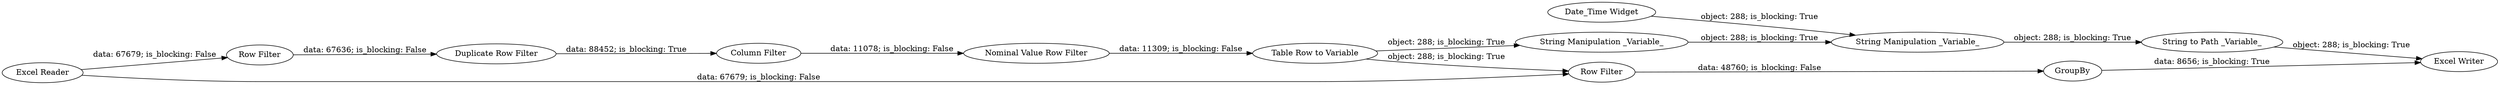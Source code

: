 digraph {
	"-8597104699342387944_12" [label="String to Path _Variable_"]
	"-8597104699342387944_7" [label="Row Filter"]
	"-8597104699342387944_6" [label="Table Row to Variable"]
	"-8597104699342387944_4" [label="Column Filter"]
	"-8597104699342387944_1" [label="Excel Reader"]
	"-8597104699342387944_10" [label="Date_Time Widget"]
	"-8597104699342387944_13" [label="Excel Writer"]
	"-8597104699342387944_3" [label="Duplicate Row Filter"]
	"-8597104699342387944_9" [label="String Manipulation _Variable_"]
	"-8597104699342387944_5" [label="Nominal Value Row Filter"]
	"-8597104699342387944_8" [label=GroupBy]
	"-8597104699342387944_11" [label="String Manipulation _Variable_"]
	"-8597104699342387944_2" [label="Row Filter"]
	"-8597104699342387944_10" -> "-8597104699342387944_11" [label="object: 288; is_blocking: True"]
	"-8597104699342387944_11" -> "-8597104699342387944_12" [label="object: 288; is_blocking: True"]
	"-8597104699342387944_6" -> "-8597104699342387944_7" [label="object: 288; is_blocking: True"]
	"-8597104699342387944_4" -> "-8597104699342387944_5" [label="data: 11078; is_blocking: False"]
	"-8597104699342387944_1" -> "-8597104699342387944_2" [label="data: 67679; is_blocking: False"]
	"-8597104699342387944_8" -> "-8597104699342387944_13" [label="data: 8656; is_blocking: True"]
	"-8597104699342387944_6" -> "-8597104699342387944_9" [label="object: 288; is_blocking: True"]
	"-8597104699342387944_3" -> "-8597104699342387944_4" [label="data: 88452; is_blocking: True"]
	"-8597104699342387944_7" -> "-8597104699342387944_8" [label="data: 48760; is_blocking: False"]
	"-8597104699342387944_1" -> "-8597104699342387944_7" [label="data: 67679; is_blocking: False"]
	"-8597104699342387944_12" -> "-8597104699342387944_13" [label="object: 288; is_blocking: True"]
	"-8597104699342387944_2" -> "-8597104699342387944_3" [label="data: 67636; is_blocking: False"]
	"-8597104699342387944_5" -> "-8597104699342387944_6" [label="data: 11309; is_blocking: False"]
	"-8597104699342387944_9" -> "-8597104699342387944_11" [label="object: 288; is_blocking: True"]
	rankdir=LR
}
